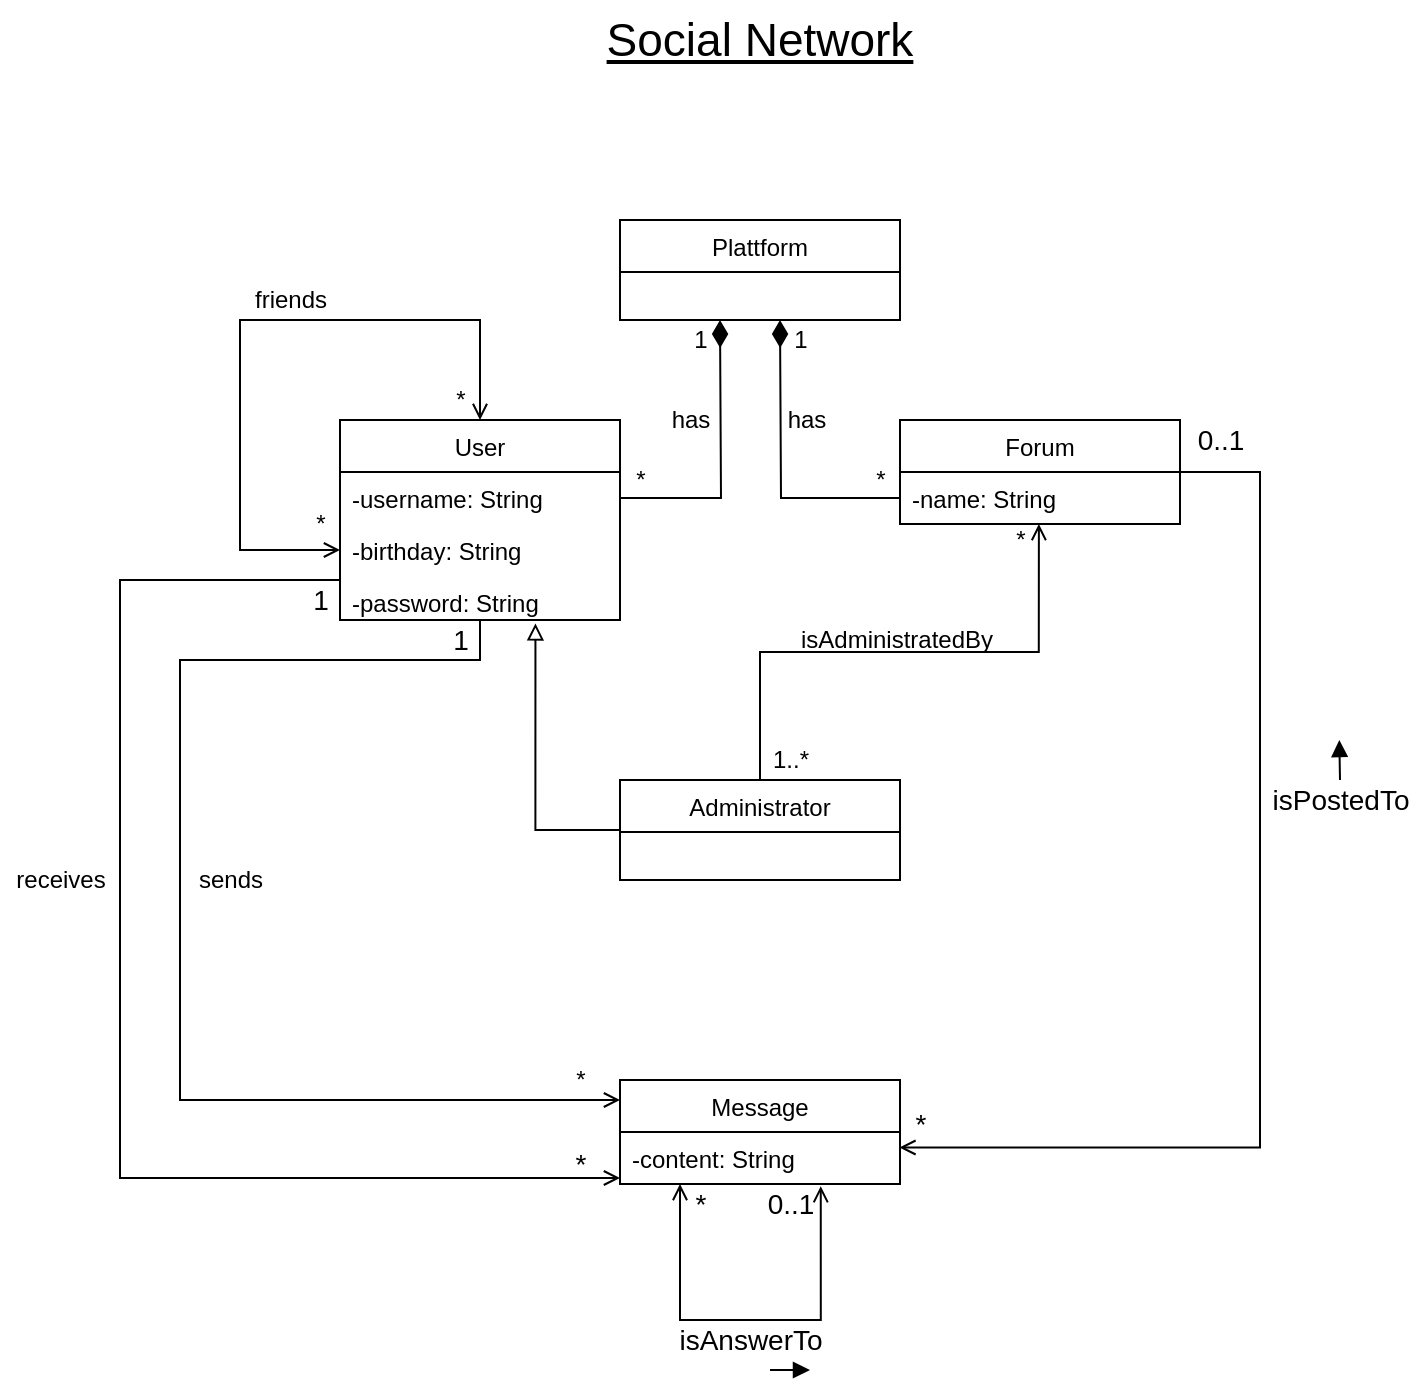 <mxfile version="14.5.1" type="device"><diagram id="C5RBs43oDa-KdzZeNtuy" name="Page-1"><mxGraphModel dx="983" dy="609" grid="1" gridSize="10" guides="1" tooltips="1" connect="1" arrows="1" fold="1" page="1" pageScale="1.1" pageWidth="827" pageHeight="1169" math="0" shadow="0"><root><mxCell id="WIyWlLk6GJQsqaUBKTNV-0"/><mxCell id="WIyWlLk6GJQsqaUBKTNV-1" parent="WIyWlLk6GJQsqaUBKTNV-0"/><mxCell id="XL0I1cbZZuI_OourQW9R-0" value="&lt;font style=&quot;font-size: 23px&quot;&gt;&lt;u&gt;Social Network&lt;br&gt;&lt;/u&gt;&lt;/font&gt;" style="text;html=1;strokeColor=none;fillColor=none;align=center;verticalAlign=middle;whiteSpace=wrap;rounded=0;" parent="WIyWlLk6GJQsqaUBKTNV-1" vertex="1"><mxGeometry x="280" width="220" height="40" as="geometry"/></mxCell><mxCell id="XL0I1cbZZuI_OourQW9R-12" value="Plattform" style="swimlane;fontStyle=0;childLayout=stackLayout;horizontal=1;startSize=26;fillColor=none;horizontalStack=0;resizeParent=1;resizeParentMax=0;resizeLast=0;collapsible=1;marginBottom=0;" parent="WIyWlLk6GJQsqaUBKTNV-1" vertex="1"><mxGeometry x="320" y="110" width="140" height="50" as="geometry"/></mxCell><mxCell id="XL0I1cbZZuI_OourQW9R-20" value="User" style="swimlane;fontStyle=0;childLayout=stackLayout;horizontal=1;startSize=26;fillColor=none;horizontalStack=0;resizeParent=1;resizeParentMax=0;resizeLast=0;collapsible=1;marginBottom=0;" parent="WIyWlLk6GJQsqaUBKTNV-1" vertex="1"><mxGeometry x="180" y="210" width="140" height="100" as="geometry"/></mxCell><mxCell id="XL0I1cbZZuI_OourQW9R-21" value="-username: String" style="text;strokeColor=none;fillColor=none;align=left;verticalAlign=top;spacingLeft=4;spacingRight=4;overflow=hidden;rotatable=0;points=[[0,0.5],[1,0.5]];portConstraint=eastwest;" parent="XL0I1cbZZuI_OourQW9R-20" vertex="1"><mxGeometry y="26" width="140" height="26" as="geometry"/></mxCell><mxCell id="XL0I1cbZZuI_OourQW9R-22" value="-birthday: String" style="text;strokeColor=none;fillColor=none;align=left;verticalAlign=top;spacingLeft=4;spacingRight=4;overflow=hidden;rotatable=0;points=[[0,0.5],[1,0.5]];portConstraint=eastwest;" parent="XL0I1cbZZuI_OourQW9R-20" vertex="1"><mxGeometry y="52" width="140" height="26" as="geometry"/></mxCell><mxCell id="XL0I1cbZZuI_OourQW9R-23" value="-password: String" style="text;strokeColor=none;fillColor=none;align=left;verticalAlign=top;spacingLeft=4;spacingRight=4;overflow=hidden;rotatable=0;points=[[0,0.5],[1,0.5]];portConstraint=eastwest;" parent="XL0I1cbZZuI_OourQW9R-20" vertex="1"><mxGeometry y="78" width="140" height="22" as="geometry"/></mxCell><mxCell id="XL0I1cbZZuI_OourQW9R-36" style="edgeStyle=orthogonalEdgeStyle;rounded=0;orthogonalLoop=1;jettySize=auto;html=1;endArrow=open;endFill=0;startArrow=open;startFill=0;exitX=0;exitY=0.5;exitDx=0;exitDy=0;" parent="XL0I1cbZZuI_OourQW9R-20" source="XL0I1cbZZuI_OourQW9R-22" target="XL0I1cbZZuI_OourQW9R-20" edge="1"><mxGeometry relative="1" as="geometry"><mxPoint x="-30" y="120.034" as="sourcePoint"/><Array as="points"><mxPoint x="-50" y="65"/><mxPoint x="-50" y="-50"/><mxPoint x="70" y="-50"/></Array></mxGeometry></mxCell><mxCell id="N8n8DKD9s8m5Hu32Mqw5-14" style="edgeStyle=orthogonalEdgeStyle;rounded=0;orthogonalLoop=1;jettySize=auto;html=1;entryX=0.998;entryY=0.298;entryDx=0;entryDy=0;entryPerimeter=0;endArrow=open;endFill=0;fontSize=14;" edge="1" parent="WIyWlLk6GJQsqaUBKTNV-1" source="XL0I1cbZZuI_OourQW9R-24" target="XL0I1cbZZuI_OourQW9R-38"><mxGeometry relative="1" as="geometry"><Array as="points"><mxPoint x="640" y="236"/><mxPoint x="640" y="574"/></Array></mxGeometry></mxCell><mxCell id="XL0I1cbZZuI_OourQW9R-24" value="Forum" style="swimlane;fontStyle=0;childLayout=stackLayout;horizontal=1;startSize=26;fillColor=none;horizontalStack=0;resizeParent=1;resizeParentMax=0;resizeLast=0;collapsible=1;marginBottom=0;" parent="WIyWlLk6GJQsqaUBKTNV-1" vertex="1"><mxGeometry x="460" y="210" width="140" height="52" as="geometry"/></mxCell><mxCell id="XL0I1cbZZuI_OourQW9R-25" value="-name: String" style="text;strokeColor=none;fillColor=none;align=left;verticalAlign=top;spacingLeft=4;spacingRight=4;overflow=hidden;rotatable=0;points=[[0,0.5],[1,0.5]];portConstraint=eastwest;" parent="XL0I1cbZZuI_OourQW9R-24" vertex="1"><mxGeometry y="26" width="140" height="26" as="geometry"/></mxCell><mxCell id="XL0I1cbZZuI_OourQW9R-35" style="edgeStyle=orthogonalEdgeStyle;rounded=0;orthogonalLoop=1;jettySize=auto;html=1;endArrow=block;endFill=0;entryX=0.698;entryY=1.077;entryDx=0;entryDy=0;entryPerimeter=0;" parent="WIyWlLk6GJQsqaUBKTNV-1" source="XL0I1cbZZuI_OourQW9R-34" edge="1" target="XL0I1cbZZuI_OourQW9R-23"><mxGeometry relative="1" as="geometry"><mxPoint x="257" y="330" as="targetPoint"/><Array as="points"><mxPoint x="278" y="415"/></Array></mxGeometry></mxCell><mxCell id="XL0I1cbZZuI_OourQW9R-53" style="edgeStyle=orthogonalEdgeStyle;rounded=0;orthogonalLoop=1;jettySize=auto;html=1;entryX=0.496;entryY=1.001;entryDx=0;entryDy=0;entryPerimeter=0;startArrow=none;startFill=0;endArrow=open;endFill=0;endSize=6;strokeWidth=1;" parent="WIyWlLk6GJQsqaUBKTNV-1" source="XL0I1cbZZuI_OourQW9R-34" target="XL0I1cbZZuI_OourQW9R-25" edge="1"><mxGeometry relative="1" as="geometry"/></mxCell><mxCell id="XL0I1cbZZuI_OourQW9R-34" value="Administrator" style="swimlane;fontStyle=0;childLayout=stackLayout;horizontal=1;startSize=26;fillColor=none;horizontalStack=0;resizeParent=1;resizeParentMax=0;resizeLast=0;collapsible=1;marginBottom=0;" parent="WIyWlLk6GJQsqaUBKTNV-1" vertex="1"><mxGeometry x="320" y="390" width="140" height="50" as="geometry"/></mxCell><mxCell id="XL0I1cbZZuI_OourQW9R-37" value="Message" style="swimlane;fontStyle=0;childLayout=stackLayout;horizontal=1;startSize=26;fillColor=none;horizontalStack=0;resizeParent=1;resizeParentMax=0;resizeLast=0;collapsible=1;marginBottom=0;" parent="WIyWlLk6GJQsqaUBKTNV-1" vertex="1"><mxGeometry x="320" y="540" width="140" height="52" as="geometry"/></mxCell><mxCell id="XL0I1cbZZuI_OourQW9R-38" value="-content: String" style="text;strokeColor=none;fillColor=none;align=left;verticalAlign=top;spacingLeft=4;spacingRight=4;overflow=hidden;rotatable=0;points=[[0,0.5],[1,0.5]];portConstraint=eastwest;" parent="XL0I1cbZZuI_OourQW9R-37" vertex="1"><mxGeometry y="26" width="140" height="26" as="geometry"/></mxCell><mxCell id="N8n8DKD9s8m5Hu32Mqw5-22" style="edgeStyle=orthogonalEdgeStyle;rounded=0;orthogonalLoop=1;jettySize=auto;html=1;endArrow=open;endFill=0;fontSize=14;entryX=0.717;entryY=1.041;entryDx=0;entryDy=0;entryPerimeter=0;startArrow=open;startFill=0;" edge="1" parent="XL0I1cbZZuI_OourQW9R-37" source="XL0I1cbZZuI_OourQW9R-37" target="XL0I1cbZZuI_OourQW9R-38"><mxGeometry relative="1" as="geometry"><mxPoint x="100" y="60" as="targetPoint"/><Array as="points"><mxPoint x="30" y="120"/><mxPoint x="100" y="120"/></Array></mxGeometry></mxCell><mxCell id="XL0I1cbZZuI_OourQW9R-41" value="*" style="text;html=1;align=center;verticalAlign=middle;resizable=0;points=[];autosize=1;" parent="WIyWlLk6GJQsqaUBKTNV-1" vertex="1"><mxGeometry x="160" y="252" width="20" height="20" as="geometry"/></mxCell><mxCell id="XL0I1cbZZuI_OourQW9R-42" value="friends" style="text;html=1;align=center;verticalAlign=middle;resizable=0;points=[];autosize=1;" parent="WIyWlLk6GJQsqaUBKTNV-1" vertex="1"><mxGeometry x="130" y="140" width="50" height="20" as="geometry"/></mxCell><mxCell id="XL0I1cbZZuI_OourQW9R-44" style="edgeStyle=orthogonalEdgeStyle;rounded=0;orthogonalLoop=1;jettySize=auto;html=1;startArrow=none;startFill=0;endArrow=diamondThin;endFill=1;strokeWidth=1;endSize=11;" parent="WIyWlLk6GJQsqaUBKTNV-1" source="XL0I1cbZZuI_OourQW9R-21" edge="1"><mxGeometry relative="1" as="geometry"><mxPoint x="370" y="160" as="targetPoint"/></mxGeometry></mxCell><mxCell id="XL0I1cbZZuI_OourQW9R-45" style="edgeStyle=orthogonalEdgeStyle;rounded=0;orthogonalLoop=1;jettySize=auto;html=1;startArrow=none;startFill=0;endArrow=diamondThin;endFill=1;endSize=11;" parent="WIyWlLk6GJQsqaUBKTNV-1" source="XL0I1cbZZuI_OourQW9R-25" edge="1"><mxGeometry relative="1" as="geometry"><mxPoint x="400" y="160" as="targetPoint"/></mxGeometry></mxCell><mxCell id="XL0I1cbZZuI_OourQW9R-46" value="*" style="text;html=1;align=center;verticalAlign=middle;resizable=0;points=[];autosize=1;" parent="WIyWlLk6GJQsqaUBKTNV-1" vertex="1"><mxGeometry x="230" y="190" width="20" height="20" as="geometry"/></mxCell><mxCell id="XL0I1cbZZuI_OourQW9R-47" value="has" style="text;html=1;align=center;verticalAlign=middle;resizable=0;points=[];autosize=1;" parent="WIyWlLk6GJQsqaUBKTNV-1" vertex="1"><mxGeometry x="340" y="200" width="30" height="20" as="geometry"/></mxCell><mxCell id="XL0I1cbZZuI_OourQW9R-48" value="has" style="text;html=1;align=center;verticalAlign=middle;resizable=0;points=[];autosize=1;" parent="WIyWlLk6GJQsqaUBKTNV-1" vertex="1"><mxGeometry x="398" y="200" width="30" height="20" as="geometry"/></mxCell><mxCell id="XL0I1cbZZuI_OourQW9R-49" value="1" style="text;html=1;align=center;verticalAlign=middle;resizable=0;points=[];autosize=1;" parent="WIyWlLk6GJQsqaUBKTNV-1" vertex="1"><mxGeometry x="350" y="160" width="20" height="20" as="geometry"/></mxCell><mxCell id="XL0I1cbZZuI_OourQW9R-50" value="1" style="text;html=1;align=center;verticalAlign=middle;resizable=0;points=[];autosize=1;" parent="WIyWlLk6GJQsqaUBKTNV-1" vertex="1"><mxGeometry x="400" y="160" width="20" height="20" as="geometry"/></mxCell><mxCell id="XL0I1cbZZuI_OourQW9R-51" value="*" style="text;html=1;align=center;verticalAlign=middle;resizable=0;points=[];autosize=1;" parent="WIyWlLk6GJQsqaUBKTNV-1" vertex="1"><mxGeometry x="440" y="230" width="20" height="20" as="geometry"/></mxCell><mxCell id="XL0I1cbZZuI_OourQW9R-52" value="*" style="text;html=1;align=center;verticalAlign=middle;resizable=0;points=[];autosize=1;" parent="WIyWlLk6GJQsqaUBKTNV-1" vertex="1"><mxGeometry x="320" y="230" width="20" height="20" as="geometry"/></mxCell><mxCell id="XL0I1cbZZuI_OourQW9R-54" value="isAdministratedBy" style="text;html=1;align=center;verticalAlign=middle;resizable=0;points=[];autosize=1;" parent="WIyWlLk6GJQsqaUBKTNV-1" vertex="1"><mxGeometry x="403" y="310" width="110" height="20" as="geometry"/></mxCell><mxCell id="XL0I1cbZZuI_OourQW9R-55" value="*" style="text;html=1;align=center;verticalAlign=middle;resizable=0;points=[];autosize=1;" parent="WIyWlLk6GJQsqaUBKTNV-1" vertex="1"><mxGeometry x="510" y="260" width="20" height="20" as="geometry"/></mxCell><mxCell id="XL0I1cbZZuI_OourQW9R-56" value="1..*" style="text;html=1;align=center;verticalAlign=middle;resizable=0;points=[];autosize=1;" parent="WIyWlLk6GJQsqaUBKTNV-1" vertex="1"><mxGeometry x="390" y="370" width="30" height="20" as="geometry"/></mxCell><mxCell id="N8n8DKD9s8m5Hu32Mqw5-3" style="edgeStyle=orthogonalEdgeStyle;rounded=0;orthogonalLoop=1;jettySize=auto;html=1;endArrow=open;endFill=0;" edge="1" parent="WIyWlLk6GJQsqaUBKTNV-1" source="XL0I1cbZZuI_OourQW9R-23"><mxGeometry relative="1" as="geometry"><mxPoint x="320" y="550" as="targetPoint"/><Array as="points"><mxPoint x="250" y="330"/><mxPoint x="100" y="330"/><mxPoint x="100" y="550"/><mxPoint x="320" y="550"/></Array></mxGeometry></mxCell><mxCell id="N8n8DKD9s8m5Hu32Mqw5-4" value="sends" style="text;html=1;align=center;verticalAlign=middle;resizable=0;points=[];autosize=1;" vertex="1" parent="WIyWlLk6GJQsqaUBKTNV-1"><mxGeometry x="100" y="430" width="50" height="20" as="geometry"/></mxCell><mxCell id="N8n8DKD9s8m5Hu32Mqw5-6" value="1" style="text;html=1;align=center;verticalAlign=middle;resizable=0;points=[];autosize=1;fontSize=14;" vertex="1" parent="WIyWlLk6GJQsqaUBKTNV-1"><mxGeometry x="230" y="310" width="20" height="20" as="geometry"/></mxCell><mxCell id="N8n8DKD9s8m5Hu32Mqw5-8" style="edgeStyle=orthogonalEdgeStyle;rounded=0;orthogonalLoop=1;jettySize=auto;html=1;entryX=0;entryY=0.5;entryDx=0;entryDy=0;endArrow=open;endFill=0;" edge="1" parent="WIyWlLk6GJQsqaUBKTNV-1"><mxGeometry relative="1" as="geometry"><mxPoint x="180" y="309" as="sourcePoint"/><mxPoint x="320" y="589" as="targetPoint"/><Array as="points"><mxPoint x="180" y="290"/><mxPoint x="70" y="290"/><mxPoint x="70" y="589"/></Array></mxGeometry></mxCell><mxCell id="N8n8DKD9s8m5Hu32Mqw5-9" value="1" style="text;html=1;align=center;verticalAlign=middle;resizable=0;points=[];autosize=1;fontSize=14;" vertex="1" parent="WIyWlLk6GJQsqaUBKTNV-1"><mxGeometry x="160" y="290" width="20" height="20" as="geometry"/></mxCell><mxCell id="N8n8DKD9s8m5Hu32Mqw5-10" value="receives" style="text;html=1;align=center;verticalAlign=middle;resizable=0;points=[];autosize=1;" vertex="1" parent="WIyWlLk6GJQsqaUBKTNV-1"><mxGeometry x="10" y="430" width="60" height="20" as="geometry"/></mxCell><mxCell id="N8n8DKD9s8m5Hu32Mqw5-11" value="*" style="text;html=1;align=center;verticalAlign=middle;resizable=0;points=[];autosize=1;fontSize=14;" vertex="1" parent="WIyWlLk6GJQsqaUBKTNV-1"><mxGeometry x="290" y="572" width="20" height="20" as="geometry"/></mxCell><mxCell id="N8n8DKD9s8m5Hu32Mqw5-12" value="*" style="text;html=1;align=center;verticalAlign=middle;resizable=0;points=[];autosize=1;" vertex="1" parent="WIyWlLk6GJQsqaUBKTNV-1"><mxGeometry x="290" y="530" width="20" height="20" as="geometry"/></mxCell><mxCell id="N8n8DKD9s8m5Hu32Mqw5-15" value="isPostedTo" style="text;html=1;align=center;verticalAlign=middle;resizable=0;points=[];autosize=1;fontSize=14;" vertex="1" parent="WIyWlLk6GJQsqaUBKTNV-1"><mxGeometry x="640" y="390" width="80" height="20" as="geometry"/></mxCell><mxCell id="N8n8DKD9s8m5Hu32Mqw5-16" value="" style="endArrow=block;html=1;fontSize=14;endFill=1;" edge="1" parent="WIyWlLk6GJQsqaUBKTNV-1"><mxGeometry width="50" height="50" relative="1" as="geometry"><mxPoint x="680" y="390" as="sourcePoint"/><mxPoint x="679.66" y="370" as="targetPoint"/><Array as="points"><mxPoint x="679.66" y="390"/></Array></mxGeometry></mxCell><mxCell id="N8n8DKD9s8m5Hu32Mqw5-17" value="0..1" style="text;html=1;align=center;verticalAlign=middle;resizable=0;points=[];autosize=1;fontSize=14;" vertex="1" parent="WIyWlLk6GJQsqaUBKTNV-1"><mxGeometry x="600" y="210" width="40" height="20" as="geometry"/></mxCell><mxCell id="N8n8DKD9s8m5Hu32Mqw5-21" value="*" style="text;html=1;align=center;verticalAlign=middle;resizable=0;points=[];autosize=1;fontSize=14;" vertex="1" parent="WIyWlLk6GJQsqaUBKTNV-1"><mxGeometry x="460" y="552" width="20" height="20" as="geometry"/></mxCell><mxCell id="N8n8DKD9s8m5Hu32Mqw5-23" value="isAnswerTo" style="text;html=1;align=center;verticalAlign=middle;resizable=0;points=[];autosize=1;fontSize=14;" vertex="1" parent="WIyWlLk6GJQsqaUBKTNV-1"><mxGeometry x="340" y="660" width="90" height="20" as="geometry"/></mxCell><mxCell id="N8n8DKD9s8m5Hu32Mqw5-25" value="" style="endArrow=block;html=1;fontSize=14;endFill=1;" edge="1" parent="WIyWlLk6GJQsqaUBKTNV-1"><mxGeometry width="50" height="50" relative="1" as="geometry"><mxPoint x="395" y="685" as="sourcePoint"/><mxPoint x="415" y="685" as="targetPoint"/><Array as="points"><mxPoint x="400" y="685"/></Array></mxGeometry></mxCell><mxCell id="N8n8DKD9s8m5Hu32Mqw5-26" value="*" style="text;html=1;align=center;verticalAlign=middle;resizable=0;points=[];autosize=1;fontSize=14;" vertex="1" parent="WIyWlLk6GJQsqaUBKTNV-1"><mxGeometry x="350" y="592" width="20" height="20" as="geometry"/></mxCell><mxCell id="N8n8DKD9s8m5Hu32Mqw5-27" value="0..1" style="text;html=1;align=center;verticalAlign=middle;resizable=0;points=[];autosize=1;fontSize=14;" vertex="1" parent="WIyWlLk6GJQsqaUBKTNV-1"><mxGeometry x="385" y="592" width="40" height="20" as="geometry"/></mxCell></root></mxGraphModel></diagram></mxfile>